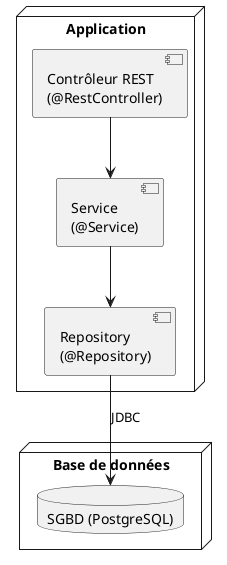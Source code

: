 @startuml

  node "Application" {
    component "Contrôleur REST\n(@RestController)"
    component "Service\n(@Service)"
    component "Repository\n(@Repository)"
  }

  node "Base de données" {
    database "SGBD (PostgreSQL)"
  }

  "Contrôleur REST\n(@RestController)" --> "Service\n(@Service)"
  "Service\n(@Service)" --> "Repository\n(@Repository)"
  "Repository\n(@Repository)" --> "SGBD (PostgreSQL)" : JDBC
@enduml